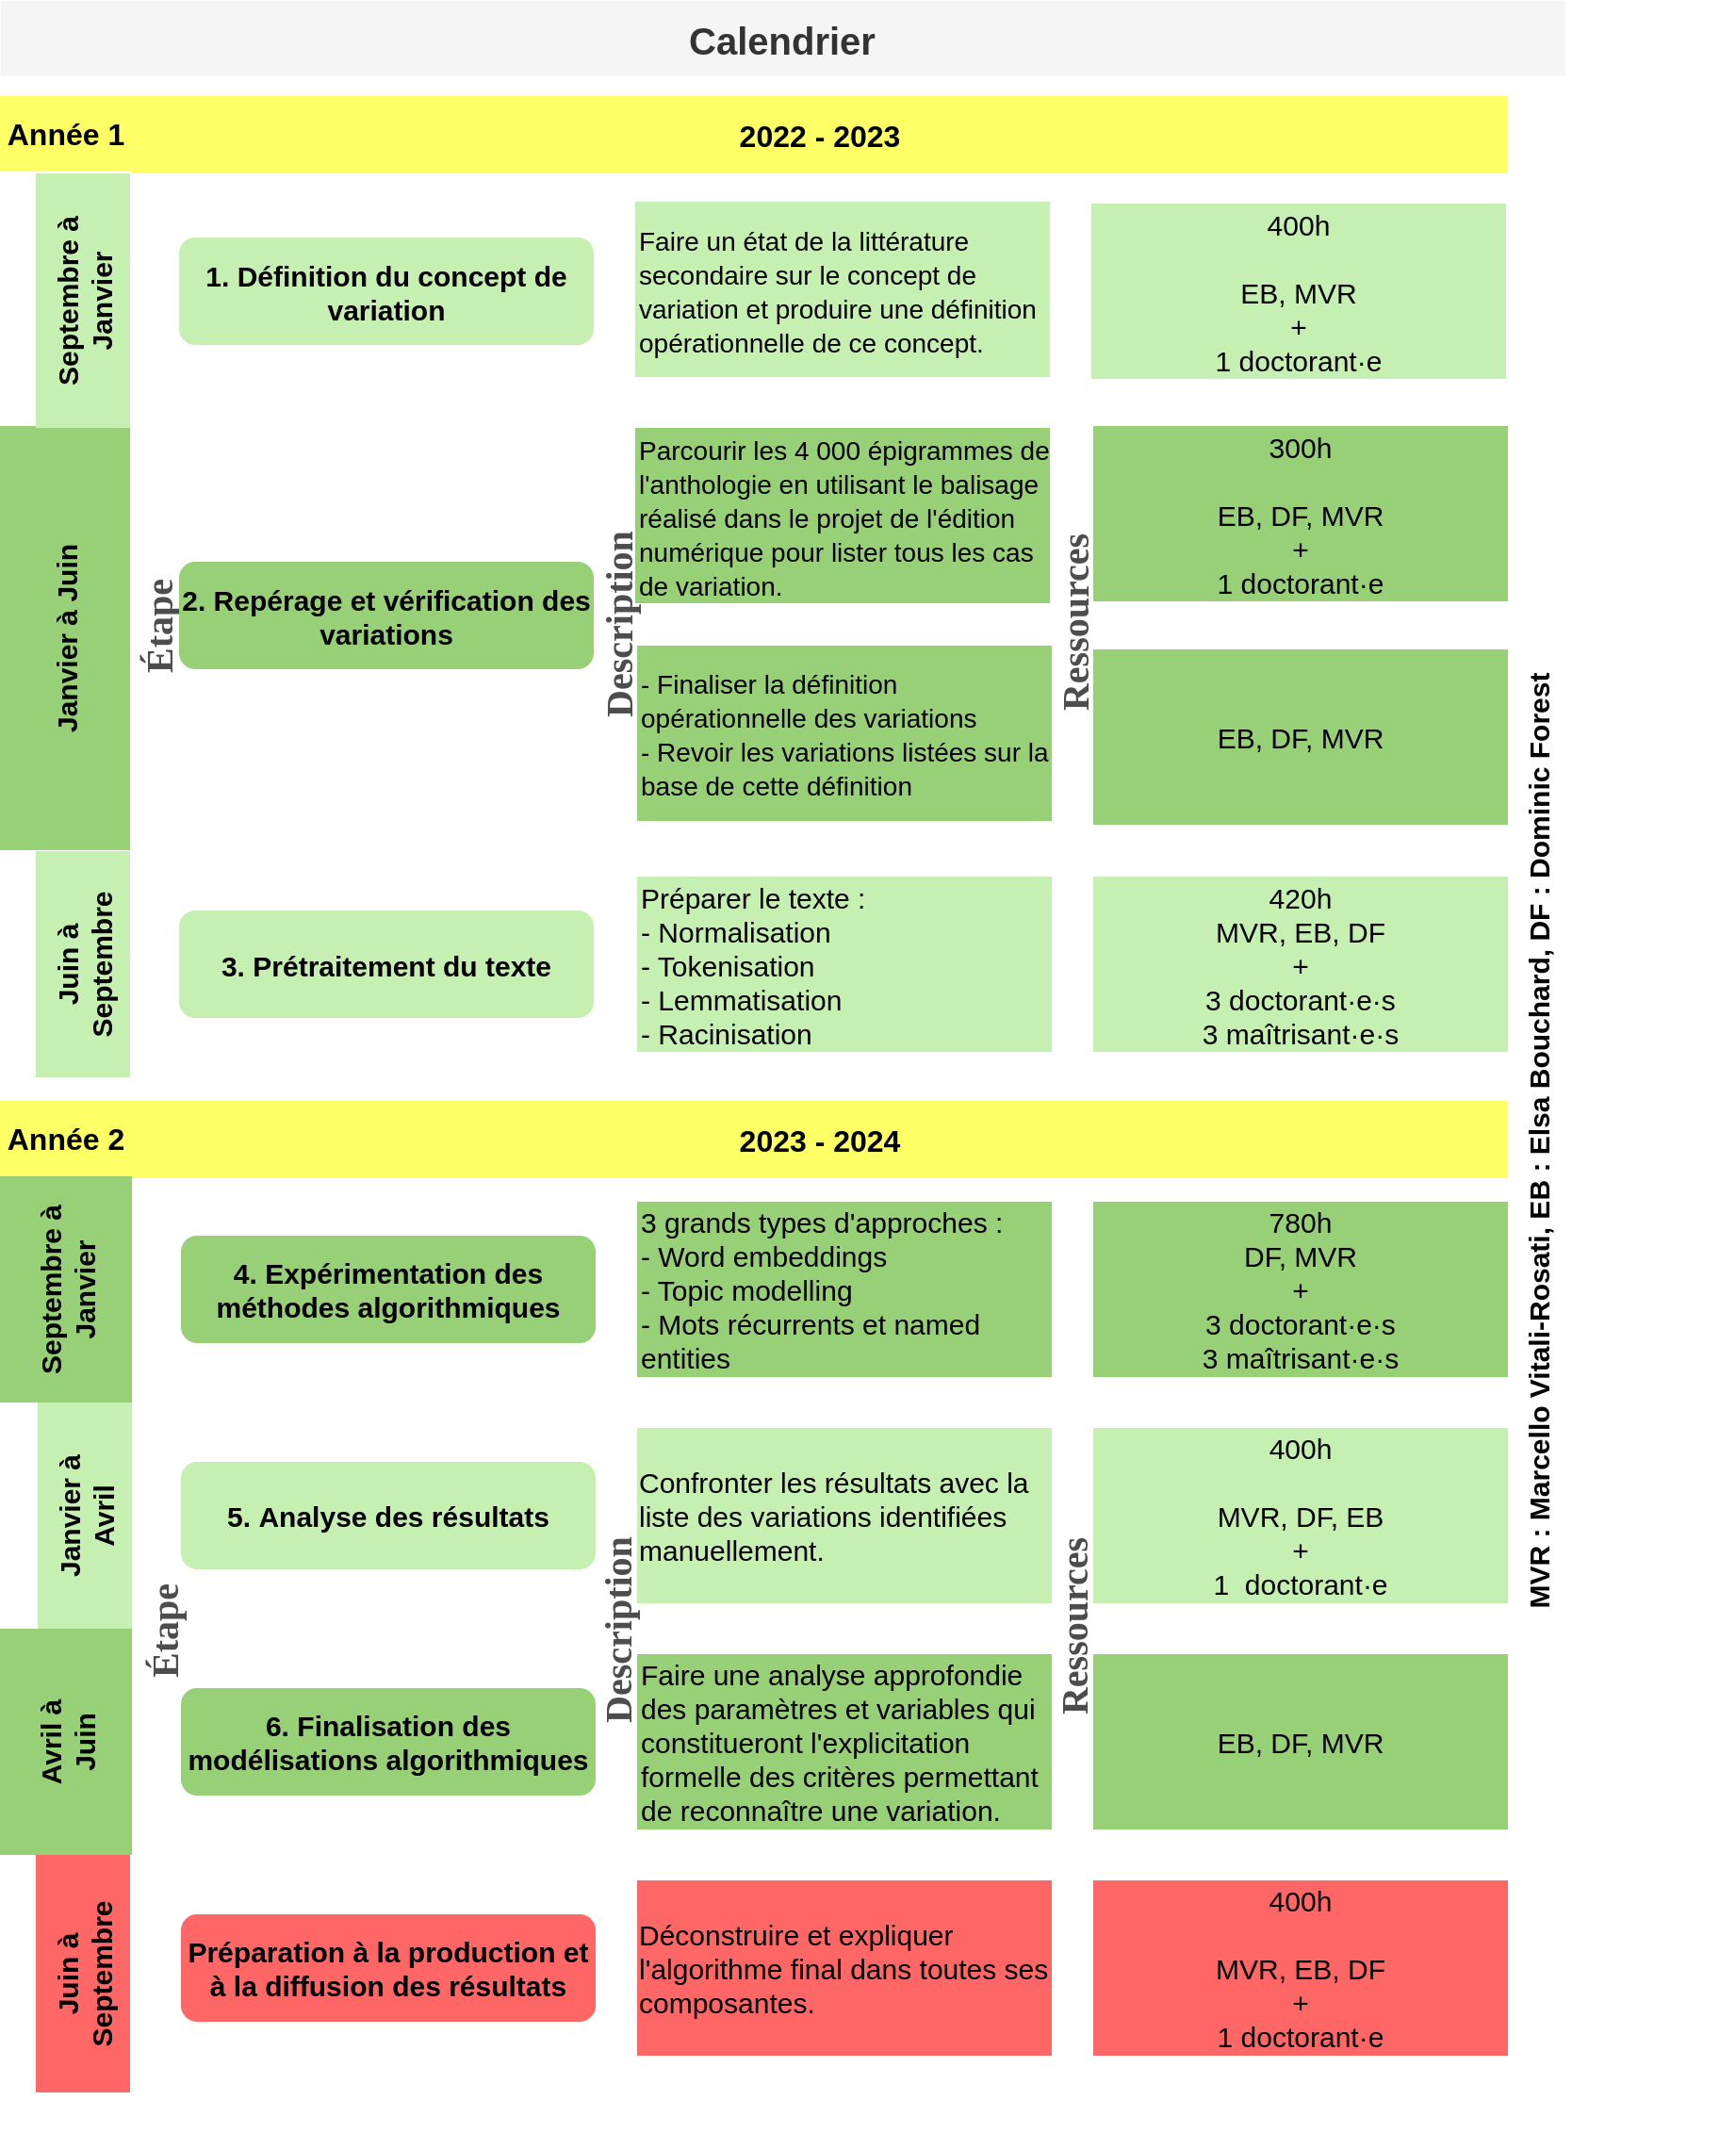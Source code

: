 <mxfile version="16.4.3" type="github" pages="2">
  <diagram id="nSknkcODzsTG4G_3UIwG" name="Page-1">
    <mxGraphModel dx="1350" dy="793" grid="1" gridSize="10" guides="1" tooltips="1" connect="1" arrows="1" fold="1" page="1" pageScale="1" pageWidth="827" pageHeight="1169" math="0" shadow="0">
      <root>
        <mxCell id="0" />
        <mxCell id="1" parent="0" />
        <mxCell id="KtcMa4PKy6_l-OY6IkqE-1" value="Calendrier" style="swimlane;startSize=40;strokeColor=none;fontSize=20;strokeWidth=0;fillColor=#f5f5f5;fontColor=#333333;" parent="1" vertex="1">
          <mxGeometry y="1" width="830" height="1139" as="geometry" />
        </mxCell>
        <mxCell id="lG-33SfAssL8Ct2ib1fu-3" value="&lt;b&gt;&lt;font style=&quot;font-size: 16px&quot;&gt;2023 - 2024&lt;/font&gt;&lt;/b&gt;" style="rounded=0;whiteSpace=wrap;html=1;shadow=0;sketch=0;strokeColor=none;fillColor=#FFFF66;" parent="KtcMa4PKy6_l-OY6IkqE-1" vertex="1">
          <mxGeometry x="70" y="584" width="730" height="41" as="geometry" />
        </mxCell>
        <mxCell id="lG-33SfAssL8Ct2ib1fu-4" value="&lt;b&gt;&lt;font style=&quot;font-size: 16px&quot;&gt;2022 - 2023&lt;/font&gt;&lt;/b&gt;" style="rounded=0;whiteSpace=wrap;html=1;shadow=0;sketch=0;strokeColor=none;fillColor=#FFFF66;" parent="KtcMa4PKy6_l-OY6IkqE-1" vertex="1">
          <mxGeometry x="70" y="51" width="730" height="41" as="geometry" />
        </mxCell>
        <mxCell id="lG-33SfAssL8Ct2ib1fu-5" value="&lt;b&gt;Année 1&lt;/b&gt;" style="rounded=0;whiteSpace=wrap;html=1;shadow=0;sketch=0;fontSize=16;strokeColor=none;fillColor=#FFFF66;" parent="KtcMa4PKy6_l-OY6IkqE-1" vertex="1">
          <mxGeometry y="51" width="70" height="40" as="geometry" />
        </mxCell>
        <mxCell id="lG-33SfAssL8Ct2ib1fu-6" value="&lt;b&gt;Année 2&lt;br&gt;&lt;/b&gt;" style="rounded=0;whiteSpace=wrap;html=1;shadow=0;sketch=0;fontSize=16;strokeColor=none;fillColor=#FFFF66;" parent="KtcMa4PKy6_l-OY6IkqE-1" vertex="1">
          <mxGeometry y="584" width="70" height="40" as="geometry" />
        </mxCell>
        <mxCell id="KtcMa4PKy6_l-OY6IkqE-16" value="Juin à&#xa;Septembre" style="swimlane;horizontal=0;startSize=50;fontSize=15;strokeWidth=1;strokeColor=none;fillColor=#C6F0B1;" parent="KtcMa4PKy6_l-OY6IkqE-1" vertex="1">
          <mxGeometry x="19" y="451.5" width="781" height="120" as="geometry" />
        </mxCell>
        <mxCell id="KtcMa4PKy6_l-OY6IkqE-17" value="" style="edgeStyle=orthogonalEdgeStyle;rounded=0;orthogonalLoop=1;jettySize=auto;html=1;fontFamily=Garamond;fontSize=17;endSize=6;strokeWidth=3;startArrow=none;" parent="KtcMa4PKy6_l-OY6IkqE-16" edge="1">
          <mxGeometry relative="1" as="geometry">
            <mxPoint x="380" y="176" as="sourcePoint" />
            <mxPoint x="380" y="176" as="targetPoint" />
          </mxGeometry>
        </mxCell>
        <mxCell id="KtcMa4PKy6_l-OY6IkqE-18" value="&lt;div align=&quot;left&quot;&gt;Préparer le texte :&lt;/div&gt;&lt;div align=&quot;left&quot;&gt;- Normalisation&lt;/div&gt;&lt;div align=&quot;left&quot;&gt;- Tokenisation&lt;/div&gt;&lt;div align=&quot;left&quot;&gt;- Lemmatisation&lt;br&gt;&lt;/div&gt;&lt;div&gt;- Racinisation&lt;br&gt;&lt;/div&gt;" style="rounded=0;whiteSpace=wrap;html=1;dashed=1;fontSize=15;dashPattern=1 4;align=left;fillColor=#C6F0B1;strokeColor=none;" parent="KtcMa4PKy6_l-OY6IkqE-16" vertex="1">
          <mxGeometry x="319" y="13.5" width="220" height="93" as="geometry" />
        </mxCell>
        <mxCell id="KtcMa4PKy6_l-OY6IkqE-19" value="&lt;div&gt;420h&lt;/div&gt;&lt;div&gt;MVR, EB, DF&lt;/div&gt;&lt;div&gt;+&lt;br&gt;&lt;/div&gt;&lt;div&gt;3 doctorant·e·s&lt;/div&gt;&lt;div&gt;3 maîtrisant·e·s&lt;br&gt;&lt;/div&gt;" style="rounded=0;whiteSpace=wrap;html=1;dashed=1;fontSize=15;dashPattern=1 4;align=center;fillColor=#C6F0B1;strokeColor=none;" parent="KtcMa4PKy6_l-OY6IkqE-16" vertex="1">
          <mxGeometry x="561" y="13.5" width="220" height="93" as="geometry" />
        </mxCell>
        <mxCell id="KtcMa4PKy6_l-OY6IkqE-20" value="&lt;b&gt;3.&lt;/b&gt; &lt;b&gt;Prétraitement du texte&lt;/b&gt;" style="rounded=1;whiteSpace=wrap;html=1;dashed=1;fontSize=15;dashPattern=1 4;align=center;fillColor=#C6F0B1;strokeColor=none;" parent="KtcMa4PKy6_l-OY6IkqE-16" vertex="1">
          <mxGeometry x="76" y="31.5" width="220" height="57" as="geometry" />
        </mxCell>
        <mxCell id="KtcMa4PKy6_l-OY6IkqE-26" value="Janvier à&#xa;Avril" style="swimlane;horizontal=0;startSize=50;fontSize=15;strokeWidth=1;strokeColor=none;fillColor=#C6F0B1;" parent="KtcMa4PKy6_l-OY6IkqE-1" vertex="1">
          <mxGeometry x="20" y="744" width="780" height="120" as="geometry" />
        </mxCell>
        <mxCell id="KtcMa4PKy6_l-OY6IkqE-27" value="" style="edgeStyle=orthogonalEdgeStyle;rounded=0;orthogonalLoop=1;jettySize=auto;html=1;fontFamily=Garamond;fontSize=17;endSize=6;strokeWidth=3;startArrow=none;" parent="KtcMa4PKy6_l-OY6IkqE-26" edge="1">
          <mxGeometry relative="1" as="geometry">
            <mxPoint x="380" y="139" as="sourcePoint" />
            <mxPoint x="380" y="139" as="targetPoint" />
          </mxGeometry>
        </mxCell>
        <mxCell id="KtcMa4PKy6_l-OY6IkqE-28" value="&lt;div align=&quot;left&quot;&gt;Confronter les résultats avec la liste des variations identifiées manuellement.&lt;br&gt;&lt;/div&gt;" style="rounded=0;whiteSpace=wrap;html=1;dashed=1;fontSize=15;dashPattern=1 4;align=center;fillColor=#C6F0B1;strokeColor=none;" parent="KtcMa4PKy6_l-OY6IkqE-26" vertex="1">
          <mxGeometry x="318" y="13.5" width="220" height="93" as="geometry" />
        </mxCell>
        <mxCell id="KtcMa4PKy6_l-OY6IkqE-29" value="&lt;div&gt;400h&lt;/div&gt;&lt;div&gt;&lt;br&gt;&lt;/div&gt;&lt;div&gt;MVR, DF, EB&lt;/div&gt;&lt;div&gt;+&lt;br&gt;&lt;/div&gt;&lt;div&gt;1&amp;nbsp; doctorant·e&lt;br&gt;&lt;/div&gt;" style="rounded=0;whiteSpace=wrap;html=1;dashed=1;fontSize=15;dashPattern=1 4;align=center;fillColor=#C6F0B1;strokeColor=none;" parent="KtcMa4PKy6_l-OY6IkqE-26" vertex="1">
          <mxGeometry x="560" y="13.5" width="220" height="93" as="geometry" />
        </mxCell>
        <mxCell id="KtcMa4PKy6_l-OY6IkqE-30" value="&lt;b&gt;5.&lt;/b&gt; &lt;b&gt;Analyse des résultats&lt;/b&gt;" style="rounded=1;whiteSpace=wrap;html=1;dashed=1;fontSize=15;dashPattern=1 4;align=center;fillColor=#C6F0B1;strokeColor=none;" parent="KtcMa4PKy6_l-OY6IkqE-26" vertex="1">
          <mxGeometry x="76" y="31.5" width="220" height="57" as="geometry" />
        </mxCell>
        <mxCell id="KtcMa4PKy6_l-OY6IkqE-36" value="Juin à&#xa;Septembre" style="swimlane;horizontal=0;startSize=50;fontSize=15;strokeWidth=1;strokeColor=none;fillColor=#FF6666;" parent="KtcMa4PKy6_l-OY6IkqE-1" vertex="1">
          <mxGeometry x="19" y="984" width="781" height="126" as="geometry" />
        </mxCell>
        <mxCell id="KtcMa4PKy6_l-OY6IkqE-37" value="" style="edgeStyle=orthogonalEdgeStyle;rounded=0;orthogonalLoop=1;jettySize=auto;html=1;fontFamily=Garamond;fontSize=17;endSize=6;strokeWidth=3;startArrow=none;" parent="KtcMa4PKy6_l-OY6IkqE-36" edge="1">
          <mxGeometry relative="1" as="geometry">
            <mxPoint x="380" y="139" as="sourcePoint" />
            <mxPoint x="380" y="139" as="targetPoint" />
          </mxGeometry>
        </mxCell>
        <mxCell id="KtcMa4PKy6_l-OY6IkqE-38" value="&lt;div align=&quot;left&quot;&gt;Déconstruire et expliquer l&#39;algorithme final dans toutes ses composantes.&lt;br&gt;&lt;/div&gt;" style="rounded=0;whiteSpace=wrap;html=1;dashed=1;fontSize=15;dashPattern=1 4;align=center;fillColor=#FF6666;strokeColor=none;" parent="KtcMa4PKy6_l-OY6IkqE-36" vertex="1">
          <mxGeometry x="319" y="13.5" width="220" height="93" as="geometry" />
        </mxCell>
        <mxCell id="KtcMa4PKy6_l-OY6IkqE-39" value="&lt;div&gt;400h&lt;/div&gt;&lt;div&gt;&lt;br&gt;&lt;/div&gt;&lt;div&gt;MVR, EB, DF&lt;/div&gt;&lt;div&gt;+&lt;br&gt;&lt;/div&gt;&lt;div&gt;1 doctorant·e&lt;br&gt;&lt;/div&gt;" style="rounded=0;whiteSpace=wrap;html=1;dashed=1;fontSize=15;dashPattern=1 4;align=center;fillColor=#FF6666;strokeColor=none;" parent="KtcMa4PKy6_l-OY6IkqE-36" vertex="1">
          <mxGeometry x="561" y="13.5" width="220" height="93" as="geometry" />
        </mxCell>
        <mxCell id="KtcMa4PKy6_l-OY6IkqE-40" value="&lt;b&gt;Préparation à la production et à la diffusion des résultats&lt;/b&gt;" style="rounded=1;whiteSpace=wrap;html=1;dashed=1;fontSize=15;dashPattern=1 4;align=center;fillColor=#FF6666;strokeColor=none;" parent="KtcMa4PKy6_l-OY6IkqE-36" vertex="1">
          <mxGeometry x="77" y="31.5" width="220" height="57" as="geometry" />
        </mxCell>
        <mxCell id="R3BeI2WN0M2upQm-vhoh-3" value="&lt;font style=&quot;font-size: 15px&quot;&gt;&lt;b&gt;&lt;font style=&quot;font-size: 15px&quot;&gt;MVR : Marcello Vitali-Rosati, EB : Elsa Bouchard, DF : Dominic Forest&lt;/font&gt;&lt;/b&gt;&lt;/font&gt;" style="rounded=0;whiteSpace=wrap;html=1;strokeColor=none;rotation=-90;fillColor=none;" parent="KtcMa4PKy6_l-OY6IkqE-1" vertex="1">
          <mxGeometry x="456" y="595" width="720" height="20" as="geometry" />
        </mxCell>
        <mxCell id="KtcMa4PKy6_l-OY6IkqE-11" value="Janvier à Juin" style="swimlane;horizontal=0;startSize=69;fontSize=15;strokeWidth=1;strokeColor=none;fillColor=#97D077;" parent="1" vertex="1">
          <mxGeometry y="227" width="800" height="225" as="geometry" />
        </mxCell>
        <mxCell id="KtcMa4PKy6_l-OY6IkqE-12" value="" style="edgeStyle=orthogonalEdgeStyle;rounded=0;orthogonalLoop=1;jettySize=auto;html=1;fontFamily=Garamond;fontSize=17;endSize=6;strokeWidth=3;startArrow=none;" parent="KtcMa4PKy6_l-OY6IkqE-11" edge="1">
          <mxGeometry relative="1" as="geometry">
            <mxPoint x="380" y="139" as="sourcePoint" />
            <mxPoint x="380" y="139" as="targetPoint" />
          </mxGeometry>
        </mxCell>
        <mxCell id="KtcMa4PKy6_l-OY6IkqE-13" value="&lt;div align=&quot;left&quot;&gt;&lt;font style=&quot;font-size: 14px&quot;&gt;- Finaliser la définition opérationnelle des variations&lt;/font&gt;&lt;br&gt;&lt;font style=&quot;font-size: 14px&quot;&gt;- Revoir les variations listées sur la base de cette définition&lt;/font&gt;&lt;/div&gt;" style="rounded=0;whiteSpace=wrap;html=1;dashed=1;fontSize=15;dashPattern=1 4;align=left;fillColor=#97D077;strokeColor=none;" parent="KtcMa4PKy6_l-OY6IkqE-11" vertex="1">
          <mxGeometry x="338" y="116.5" width="220" height="93" as="geometry" />
        </mxCell>
        <mxCell id="KtcMa4PKy6_l-OY6IkqE-14" value="EB, DF, MVR" style="rounded=0;whiteSpace=wrap;html=1;dashed=1;fontSize=15;dashPattern=1 4;align=center;fillColor=#97D077;strokeColor=none;" parent="KtcMa4PKy6_l-OY6IkqE-11" vertex="1">
          <mxGeometry x="580" y="118.5" width="220" height="93" as="geometry" />
        </mxCell>
        <mxCell id="KtcMa4PKy6_l-OY6IkqE-9" value="300h&lt;div&gt;&lt;br&gt;&lt;/div&gt;&lt;div&gt;&lt;div&gt;EB, DF, MVR&lt;/div&gt;&lt;div&gt;+&lt;br&gt;&lt;/div&gt;1 doctorant·e&lt;/div&gt;" style="rounded=0;whiteSpace=wrap;html=1;dashed=1;fontSize=15;dashPattern=1 4;align=center;fillColor=#97D077;strokeColor=none;" parent="KtcMa4PKy6_l-OY6IkqE-11" vertex="1">
          <mxGeometry x="580" width="220" height="93" as="geometry" />
        </mxCell>
        <mxCell id="1y57VVVnvO8If9CbTbJS-5" value="&lt;font style=&quot;font-size: 20px&quot; face=&quot;Lucida Console&quot; color=&quot;#4D4D4D&quot;&gt;&lt;b&gt;&lt;font style=&quot;font-size: 20px&quot;&gt;&lt;font style=&quot;font-size: 20px&quot;&gt;Ressources&lt;br&gt;&lt;/font&gt;&lt;/font&gt;&lt;/b&gt;&lt;/font&gt;" style="rounded=0;whiteSpace=wrap;html=1;strokeColor=none;rotation=-90;fillColor=none;" vertex="1" parent="KtcMa4PKy6_l-OY6IkqE-11">
          <mxGeometry x="341" y="94" width="457" height="20" as="geometry" />
        </mxCell>
        <mxCell id="1y57VVVnvO8If9CbTbJS-6" value="&lt;font face=&quot;Lucida Console&quot;&gt;&lt;b&gt;&lt;font style=&quot;font-size: 20px&quot; color=&quot;#4D4D4D&quot;&gt;Description&lt;/font&gt;&lt;/b&gt;&lt;/font&gt;" style="rounded=0;whiteSpace=wrap;html=1;strokeColor=none;rotation=-90;fillColor=none;" vertex="1" parent="KtcMa4PKy6_l-OY6IkqE-11">
          <mxGeometry x="100" y="95" width="455" height="20" as="geometry" />
        </mxCell>
        <mxCell id="1y57VVVnvO8If9CbTbJS-7" value="&lt;b&gt;&lt;font style=&quot;font-size: 20px&quot; face=&quot;Lucida Console&quot; color=&quot;#4D4D4D&quot;&gt;&lt;span style=&quot;font-style: normal ; letter-spacing: normal ; text-align: left ; text-indent: 0px ; text-transform: none ; word-spacing: 0px ; background-color: rgba(221 , 223 , 228 , 0.04) ; display: inline ; float: none&quot;&gt;Étape&lt;/span&gt;&lt;/font&gt;&lt;/b&gt;" style="rounded=0;whiteSpace=wrap;html=1;strokeColor=none;rotation=-90;fillColor=none;" vertex="1" parent="KtcMa4PKy6_l-OY6IkqE-11">
          <mxGeometry x="-144" y="96" width="455" height="20" as="geometry" />
        </mxCell>
        <mxCell id="KtcMa4PKy6_l-OY6IkqE-21" value="Septembre à&#xa;Janvier" style="swimlane;horizontal=0;startSize=70;fontSize=15;strokeWidth=1;strokeColor=none;fillColor=#97D077;" parent="1" vertex="1">
          <mxGeometry y="625" width="800" height="120" as="geometry">
            <mxRectangle x="10" y="600" width="30" height="140" as="alternateBounds" />
          </mxGeometry>
        </mxCell>
        <mxCell id="KtcMa4PKy6_l-OY6IkqE-22" value="" style="edgeStyle=orthogonalEdgeStyle;rounded=0;orthogonalLoop=1;jettySize=auto;html=1;fontFamily=Garamond;fontSize=17;endSize=6;strokeWidth=3;startArrow=none;" parent="KtcMa4PKy6_l-OY6IkqE-21" edge="1">
          <mxGeometry relative="1" as="geometry">
            <mxPoint x="380" y="139" as="sourcePoint" />
            <mxPoint x="380" y="139" as="targetPoint" />
          </mxGeometry>
        </mxCell>
        <mxCell id="KtcMa4PKy6_l-OY6IkqE-23" value="&lt;div align=&quot;left&quot;&gt;3 grands types d&#39;approches :&lt;br&gt;- Word embeddings&lt;br&gt;- Topic modelling&lt;br&gt;- Mots récurrents et named entities&lt;/div&gt;" style="rounded=0;whiteSpace=wrap;html=1;dashed=1;fontSize=15;dashPattern=1 4;align=left;fillColor=#97D077;strokeColor=none;" parent="KtcMa4PKy6_l-OY6IkqE-21" vertex="1">
          <mxGeometry x="338" y="13.5" width="220" height="93" as="geometry" />
        </mxCell>
        <mxCell id="KtcMa4PKy6_l-OY6IkqE-24" value="&lt;div&gt;780h&lt;br&gt;&lt;/div&gt;&lt;div&gt;DF, MVR&lt;/div&gt;&lt;div&gt;+&lt;br&gt;&lt;/div&gt;&lt;div&gt;3 doctorant·e·s&lt;/div&gt;&lt;div&gt;3 maîtrisant·e·s&lt;br&gt;&lt;/div&gt;" style="rounded=0;whiteSpace=wrap;html=1;dashed=1;fontSize=15;dashPattern=1 4;align=center;fillColor=#97D077;strokeColor=none;" parent="KtcMa4PKy6_l-OY6IkqE-21" vertex="1">
          <mxGeometry x="580" y="13.5" width="220" height="93" as="geometry" />
        </mxCell>
        <mxCell id="KtcMa4PKy6_l-OY6IkqE-25" value="&lt;b&gt;4.&lt;/b&gt; &lt;b&gt;Expérimentation des méthodes algorithmiques&lt;br&gt;&lt;/b&gt;" style="rounded=1;whiteSpace=wrap;html=1;dashed=1;fontSize=15;dashPattern=1 4;align=center;fillColor=#97D077;strokeColor=none;" parent="KtcMa4PKy6_l-OY6IkqE-21" vertex="1">
          <mxGeometry x="96" y="31.5" width="220" height="57" as="geometry" />
        </mxCell>
        <mxCell id="KtcMa4PKy6_l-OY6IkqE-31" value="Avril à&#xa;Juin" style="swimlane;horizontal=0;startSize=70;fontSize=15;strokeWidth=1;strokeColor=none;fillColor=#97D077;" parent="1" vertex="1">
          <mxGeometry y="865" width="920" height="120" as="geometry" />
        </mxCell>
        <mxCell id="KtcMa4PKy6_l-OY6IkqE-32" value="" style="edgeStyle=orthogonalEdgeStyle;rounded=0;orthogonalLoop=1;jettySize=auto;html=1;fontFamily=Garamond;fontSize=17;endSize=6;strokeWidth=3;startArrow=none;" parent="KtcMa4PKy6_l-OY6IkqE-31" edge="1">
          <mxGeometry relative="1" as="geometry">
            <mxPoint x="380" y="139" as="sourcePoint" />
            <mxPoint x="380" y="139" as="targetPoint" />
          </mxGeometry>
        </mxCell>
        <mxCell id="KtcMa4PKy6_l-OY6IkqE-33" value="Faire une analyse approfondie des paramètres et variables qui constitueront l&#39;explicitation formelle des critères permettant de reconnaître une variation." style="rounded=0;whiteSpace=wrap;html=1;dashed=1;fontSize=15;dashPattern=1 4;align=left;fillColor=#97D077;strokeColor=none;" parent="KtcMa4PKy6_l-OY6IkqE-31" vertex="1">
          <mxGeometry x="338" y="13.5" width="220" height="93" as="geometry" />
        </mxCell>
        <mxCell id="KtcMa4PKy6_l-OY6IkqE-34" value="EB, DF, MVR" style="rounded=0;whiteSpace=wrap;html=1;dashed=1;fontSize=15;dashPattern=1 4;align=center;fillColor=#97D077;strokeColor=none;" parent="KtcMa4PKy6_l-OY6IkqE-31" vertex="1">
          <mxGeometry x="580" y="13.5" width="220" height="93" as="geometry" />
        </mxCell>
        <mxCell id="KtcMa4PKy6_l-OY6IkqE-35" value="&lt;b&gt;6.&lt;/b&gt; &lt;b&gt;Finalisation des modélisations algorithmiques&lt;/b&gt;" style="rounded=1;whiteSpace=wrap;html=1;dashed=1;fontSize=15;dashPattern=1 4;align=center;fillColor=#97D077;strokeColor=none;" parent="KtcMa4PKy6_l-OY6IkqE-31" vertex="1">
          <mxGeometry x="96" y="31.5" width="220" height="57" as="geometry" />
        </mxCell>
        <mxCell id="1y57VVVnvO8If9CbTbJS-1" value="&lt;font style=&quot;font-size: 20px&quot; face=&quot;Lucida Console&quot;&gt;&lt;font style=&quot;font-size: 20px&quot;&gt;&lt;font color=&quot;#4D4D4D&quot;&gt;&lt;b&gt;Ressources&lt;/b&gt;&lt;/font&gt;&lt;br&gt;&lt;/font&gt;&lt;/font&gt;" style="rounded=0;whiteSpace=wrap;html=1;strokeColor=none;rotation=-90;fillColor=none;" vertex="1" parent="KtcMa4PKy6_l-OY6IkqE-31">
          <mxGeometry x="341.5" y="-11" width="455" height="20" as="geometry" />
        </mxCell>
        <mxCell id="1y57VVVnvO8If9CbTbJS-3" value="&lt;font face=&quot;Lucida Console&quot; color=&quot;#4D4D4D&quot;&gt;&lt;b&gt;&lt;font style=&quot;font-size: 20px&quot;&gt;Description&lt;/font&gt;&lt;/b&gt;&lt;/font&gt;" style="rounded=0;whiteSpace=wrap;html=1;strokeColor=none;rotation=-90;fillColor=none;" vertex="1" parent="KtcMa4PKy6_l-OY6IkqE-31">
          <mxGeometry x="99" y="-9.5" width="455" height="20" as="geometry" />
        </mxCell>
        <mxCell id="1y57VVVnvO8If9CbTbJS-4" value="&lt;b&gt;&lt;font style=&quot;font-size: 20px&quot; face=&quot;Lucida Console&quot; color=&quot;#4D4D4D&quot;&gt;&lt;span style=&quot;font-style: normal ; letter-spacing: normal ; text-align: left ; text-indent: 0px ; text-transform: none ; word-spacing: 0px ; background-color: rgba(221 , 223 , 228 , 0.04) ; display: inline ; float: none&quot;&gt;Étape&lt;/span&gt;&lt;/font&gt;&lt;/b&gt;" style="rounded=0;whiteSpace=wrap;html=1;strokeColor=none;rotation=-90;fillColor=none;" vertex="1" parent="KtcMa4PKy6_l-OY6IkqE-31">
          <mxGeometry x="-141" y="-9" width="455" height="20" as="geometry" />
        </mxCell>
        <mxCell id="KtcMa4PKy6_l-OY6IkqE-3" value="Septembre à&#xa;Janvier" style="swimlane;horizontal=0;startSize=50;fontSize=15;strokeWidth=1;strokeColor=none;fillColor=#C6F0B1;" parent="1" vertex="1">
          <mxGeometry x="19" y="93" width="780" height="135" as="geometry" />
        </mxCell>
        <mxCell id="KtcMa4PKy6_l-OY6IkqE-4" value="" style="edgeStyle=orthogonalEdgeStyle;rounded=0;orthogonalLoop=1;jettySize=auto;html=1;fontFamily=Garamond;fontSize=17;endSize=6;strokeWidth=3;startArrow=none;" parent="KtcMa4PKy6_l-OY6IkqE-3" edge="1">
          <mxGeometry relative="1" as="geometry">
            <mxPoint x="380" y="139" as="sourcePoint" />
            <mxPoint x="380" y="139" as="targetPoint" />
          </mxGeometry>
        </mxCell>
        <mxCell id="KtcMa4PKy6_l-OY6IkqE-5" value="&lt;b&gt;1. Définition du concept de variation&lt;/b&gt;" style="rounded=1;whiteSpace=wrap;html=1;dashed=1;fontSize=15;dashPattern=1 4;align=center;fillColor=#C6F0B1;strokeColor=none;" parent="KtcMa4PKy6_l-OY6IkqE-3" vertex="1">
          <mxGeometry x="76" y="34" width="220" height="57" as="geometry" />
        </mxCell>
        <mxCell id="KtcMa4PKy6_l-OY6IkqE-7" value="&lt;div&gt;400h&lt;/div&gt;&lt;div&gt;&lt;br&gt;&lt;/div&gt;&lt;div&gt;EB, MVR&lt;/div&gt;&lt;div&gt;+&lt;br&gt;&lt;/div&gt;&lt;div&gt;1 doctorant·e&lt;br&gt;&lt;/div&gt;" style="rounded=0;whiteSpace=wrap;html=1;dashed=1;fontSize=15;dashPattern=1 4;align=center;fillColor=#C6F0B1;strokeColor=none;" parent="KtcMa4PKy6_l-OY6IkqE-3" vertex="1">
          <mxGeometry x="560" y="16" width="220" height="93" as="geometry" />
        </mxCell>
        <mxCell id="KtcMa4PKy6_l-OY6IkqE-8" value="&lt;div align=&quot;left&quot;&gt;&lt;font style=&quot;font-size: 14px&quot;&gt;Faire un état de la littérature secondaire sur le concept de variation et produire une définition opérationnelle de ce concept.&lt;/font&gt;&lt;/div&gt;" style="rounded=0;whiteSpace=wrap;html=1;dashed=1;fontSize=15;dashPattern=1 4;align=left;fillColor=#C6F0B1;strokeColor=none;" parent="KtcMa4PKy6_l-OY6IkqE-3" vertex="1">
          <mxGeometry x="318" y="15" width="220" height="93" as="geometry" />
        </mxCell>
        <mxCell id="R3BeI2WN0M2upQm-vhoh-2" value="&lt;b&gt;2.&lt;/b&gt; &lt;b&gt;Repérage et vérification des variations&lt;/b&gt;" style="rounded=1;whiteSpace=wrap;html=1;dashed=1;fontSize=15;dashPattern=1 4;align=center;fillColor=#97D077;strokeColor=none;" parent="KtcMa4PKy6_l-OY6IkqE-3" vertex="1">
          <mxGeometry x="76" y="206" width="220" height="57" as="geometry" />
        </mxCell>
        <mxCell id="KtcMa4PKy6_l-OY6IkqE-6" value="&lt;div align=&quot;left&quot;&gt;&lt;font style=&quot;font-size: 14px&quot;&gt;Parcourir les 4 000 épigrammes de l&#39;anthologie en utilisant le balisage réalisé dans le projet de l&#39;édition numérique pour lister tous les cas de variation.&lt;/font&gt;&lt;/div&gt;" style="rounded=0;whiteSpace=wrap;html=1;dashed=1;fontSize=15;dashPattern=1 4;align=left;sketch=0;shadow=0;fillColor=#97D077;strokeColor=none;" parent="KtcMa4PKy6_l-OY6IkqE-3" vertex="1">
          <mxGeometry x="318" y="135" width="220" height="93" as="geometry" />
        </mxCell>
      </root>
    </mxGraphModel>
  </diagram>
  <diagram id="GK8MpaVW0KsiUNnTzT1A" name="Page-2">
    <mxGraphModel dx="1350" dy="793" grid="1" gridSize="10" guides="1" tooltips="1" connect="1" arrows="1" fold="1" page="1" pageScale="1" pageWidth="827" pageHeight="1169" math="0" shadow="0">
      <root>
        <mxCell id="rvtYnJovJB2i6UnBzKns-0" />
        <mxCell id="rvtYnJovJB2i6UnBzKns-1" parent="rvtYnJovJB2i6UnBzKns-0" />
      </root>
    </mxGraphModel>
  </diagram>
</mxfile>
